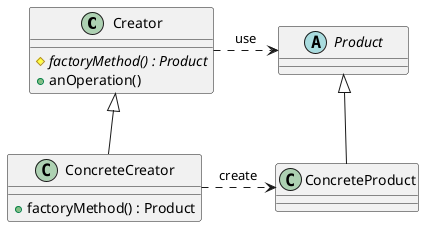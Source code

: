 @startuml
/'
 ' Samples for Class Diagrams
 '/
 skinparam minClassWidth 130

class Creator {
  {abstract} # factoryMethod() : Product
  + anOperation()
}
class ConcreteCreator {
  + factoryMethod() : Product
}
abstract class Product {
}
class ConcreteProduct {
}

ConcreteCreator -up-|> Creator
ConcreteProduct -up-|> Product
Creator .right.> Product : "use"
ConcreteCreator .right.> ConcreteProduct : "create"

@enduml
